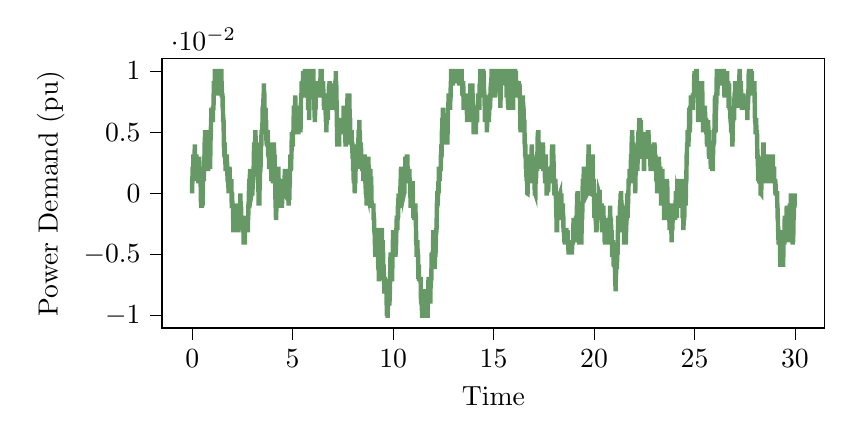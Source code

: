 % This file was created by tikzplotlib v0.9.1.
\begin{tikzpicture}

\definecolor{color0}{rgb}{0.122,0.467,0.706}

\definecolor{color0}{rgb}{1,0.498,0.055}
\definecolor{color1}{rgb}{0.122,0.467,0.706}

\begin{axis}[
compat=newest,
tick align=outside,
tick pos=left,
x grid style={white!69.02!black},
xmin=-1.5, xmax=31.49,
xtick style={color=black},
y grid style={white!69.02!black},
ymin=-0.011, ymax=0.011,
ytick style={color=black},
scaled y ticks=true,
%scaled y ticks=base 10:0,
width=10cm,
height=5cm,
xlabel=Time,
ylabel=Power Demand (pu),
%y label style={at={(-0.2,0.5)}}
]

\addplot [ultra thick, green!20!gray]
table {%
0 0
0 0.001
0.01 0.001
0.02 0.002
0.03 0.002
0.04 0.002
0.05 0.002
0.06 0.003
0.07 0.003
0.08 0.002
0.09 0.003
0.1 0.003
0.11 0.003
0.12 0.003
0.13 0.004
0.14 0.003
0.15 0.003
0.16 0.003
0.17 0.002
0.18 0.002
0.19 0.003
0.2 0.003
0.21 0.003
0.22 0.002
0.23 0.002
0.24 0.001
0.25 0.002
0.26 0.002
0.27 0.002
0.28 0.001
0.29 0.002
0.3 0.001
0.31 0.001
0.32 0.002
0.33 0.003
0.34 0.002
0.35 0.003
0.36 0.002
0.37 0.002
0.38 0.002
0.39 0.002
0.4 0.002
0.41 0.001
0.42 0.001
0.43 0.0
0.44 6.011e-05
0.45 -0.001
0.46 0.0
0.47 -0.001
0.48 -0.001
0.49 -0.0
0.5 -0.001
0.51 0.0
0.52 -0.001
0.53 0.0
0.54 0.001
0.55 0.002
0.56 0.001
0.57 0.002
0.58 0.001
0.59 0.002
0.6 0.002
0.61 0.003
0.62 0.004
0.63 0.004
0.64 0.005
0.65 0.005
0.66 0.004
0.67 0.005
0.68 0.005
0.69 0.004
0.7 0.003
0.71 0.003
0.72 0.002
0.73 0.002
0.74 0.002
0.75 0.002
0.76 0.002
0.77 0.003
0.78 0.003
0.79 0.002
0.8 0.002
0.81 0.003
0.82 0.003
0.83 0.004
0.84 0.004
0.85 0.004
0.86 0.003
0.87 0.003
0.88 0.003
0.89 0.002
0.9 0.003
0.91 0.004
0.92 0.005
0.93 0.005
0.94 0.006
0.95 0.006
0.96 0.007
0.97 0.006
0.98 0.006
0.99 0.006
1 0.006
1.01 0.007
1.02 0.006
1.03 0.006
1.04 0.007
1.05 0.007
1.06 0.007
1.07 0.008
1.08 0.009
1.09 0.009
1.1 0.009
1.11 0.009
1.12 0.009
1.13 0.01
1.14 0.01
1.15 0.01
1.16 0.009
1.17 0.01
1.18 0.009
1.19 0.009
1.2 0.009
1.21 0.009
1.22 0.009
1.23 0.009
1.24 0.008
1.25 0.009
1.26 0.009
1.27 0.009
1.28 0.01
1.29 0.009
1.3 0.01
1.31 0.01
1.32 0.01
1.33 0.009
1.34 0.009
1.35 0.009
1.36 0.01
1.37 0.01
1.38 0.01
1.39 0.01
1.4 0.01
1.41 0.01
1.42 0.009
1.43 0.009
1.44 0.01
1.45 0.01
1.46 0.009
1.47 0.009
1.48 0.008
1.49 0.008
1.5 0.008
1.51 0.008
1.52 0.007
1.53 0.007
1.54 0.006
1.55 0.006
1.56 0.006
1.57 0.005
1.58 0.004
1.59 0.004
1.6 0.003
1.61 0.004
1.62 0.004
1.63 0.003
1.64 0.003
1.65 0.003
1.66 0.002
1.67 0.002
1.68 0.002
1.69 0.003
1.7 0.002
1.71 0.002
1.72 0.003
1.73 0.003
1.74 0.002
1.75 0.002
1.76 0.001
1.77 0.002
1.78 0.001
1.79 0.001
1.8 0.001
1.81 0.0
1.82 0.001
1.83 0.001
1.84 0.002
1.85 0.002
1.86 0.002
1.87 0.001
1.88 0.001
1.89 0.001
1.9 0.001
1.91 0.001
1.92 0.001
1.93 0.001
1.94 0.001
1.95 0.001
1.96 -0.0
1.97 5.944e-05
1.98 -0.0
1.99 -2.651e-05
2 -0.001
2.01 -0.001
2.02 -0.001
2.03 -0.001
2.04 -0.002
2.05 -0.003
2.06 -0.003
2.07 -0.003
2.08 -0.002
2.09 -0.002
2.1 -0.001
2.11 -0.001
2.12 -0.001
2.13 -0.001
2.14 -0.001
2.15 -0.001
2.16 -0.002
2.17 -0.001
2.18 -0.001
2.19 -0.002
2.2 -0.001
2.21 -0.001
2.22 -0.002
2.23 -0.002
2.24 -0.001
2.25 -0.002
2.26 -0.002
2.27 -0.003
2.28 -0.003
2.29 -0.002
2.3 -0.002
2.31 -0.002
2.32 -0.001
2.33 -0.002
2.34 -0.001
2.35 -0.001
2.36 -0.002
2.37 -0.001
2.38 -0.002
2.39 -0.001
2.4 -0.0
2.41 -0.001
2.42 -0.001
2.43 -0.001
2.44 -0.002
2.45 -0.002
2.46 -0.003
2.47 -0.002
2.48 -0.002
2.49 -0.002
2.5 -0.002
2.51 -0.002
2.52 -0.003
2.53 -0.003
2.54 -0.003
2.55 -0.003
2.56 -0.004
2.57 -0.004
2.58 -0.004
2.59 -0.004
2.6 -0.004
2.61 -0.004
2.62 -0.004
2.63 -0.003
2.64 -0.002
2.65 -0.002
2.66 -0.002
2.67 -0.003
2.68 -0.003
2.69 -0.002
2.7 -0.003
2.71 -0.003
2.72 -0.003
2.73 -0.003
2.74 -0.002
2.75 -0.003
2.76 -0.003
2.77 -0.003
2.78 -0.002
2.79 -0.002
2.8 -0.001
2.81 -0.001
2.82 0.0
2.83 0.0
2.84 0.001
2.85 0.001
2.86 0.0
2.87 0.001
2.88 0.002
2.89 0.001
2.9 0.0
2.91 0.0
2.92 0.001
2.93 0.001
2.94 2.697e-05
2.95 -9.395e-05
2.96 0.0
2.97 5.029e-05
2.98 0.0
2.99 -0.0
3.0 -0.0
3.01 0.001
3.02 0.001
3.03 0.001
3.04 0.001
3.05 0.002
3.06 0.002
3.07 0.003
3.08 0.004
3.09 0.004
3.1 0.003
3.11 0.004
3.12 0.003
3.13 0.004
3.14 0.005
3.15 0.005
3.16 0.004
3.17 0.004
3.18 0.004
3.19 0.004
3.2 0.004
3.21 0.003
3.22 0.003
3.23 0.003
3.24 0.003
3.25 0.003
3.26 0.003
3.27 0.003
3.28 0.002
3.29 0.001
3.3 -2.065e-05
3.31 -0.001
3.32 -0.0
3.33 -1.865e-05
3.34 -0.001
3.35 6.595e-05
3.36 0.001
3.37 0.001
3.38 0.002
3.39 0.002
3.4 0.002
3.41 0.003
3.42 0.004
3.43 0.004
3.44 0.004
3.45 0.005
3.46 0.005
3.47 0.005
3.48 0.005
3.49 0.005
3.5 0.006
3.51 0.007
3.52 0.007
3.53 0.007
3.54 0.007
3.55 0.008
3.56 0.008
3.57 0.009
3.58 0.008
3.59 0.008
3.6 0.007
3.61 0.006
3.62 0.006
3.63 0.005
3.64 0.006
3.65 0.007
3.66 0.006
3.67 0.005
3.68 0.006
3.69 0.005
3.7 0.004
3.71 0.005
3.72 0.005
3.73 0.004
3.74 0.004
3.75 0.005
3.76 0.005
3.77 0.004
3.78 0.003
3.79 0.004
3.8 0.004
3.81 0.003
3.82 0.003
3.83 0.002
3.84 0.003
3.85 0.003
3.86 0.003
3.87 0.003
3.88 0.004
3.89 0.004
3.9 0.003
3.91 0.003
3.92 0.002
3.93 0.002
3.94 0.001
3.95 0.002
3.96 0.002
3.97 0.001
3.98 0.002
3.99 0.001
4.0 0.002
4.01 0.001
4.02 0.001
4.03 0.001
4.04 0.002
4.05 0.003
4.06 0.004
4.07 0.004
4.08 0.003
4.09 0.003
4.1 0.003
4.11 0.002
4.12 0.001
4.13 0.001
4.14 0.0
4.15 -0.001
4.16 -0.001
4.17 -0.002
4.18 -0.002
4.19 -0.001
4.2 -0.001
4.21 -0.001
4.22 -0.001
4.23 -0.0
4.24 -0.0
4.25 0.0
4.26 0.001
4.27 0.001
4.28 0.002
4.29 0.002
4.3 0.001
4.31 0.001
4.32 0.001
4.33 0.001
4.34 0.0
4.35 0.001
4.36 0.001
4.37 0.001
4.38 -4.083e-05
4.39 -0.0
4.4 -0.0
4.41 -0.001
4.42 -0.001
4.43 -0.001
4.44 -0.001
4.45 -0.0
4.46 -0.001
4.47 -0.001
4.48 0.0
4.49 0.001
4.5 0.001
4.51 0.001
4.52 0.001
4.53 0.0
4.54 0.001
4.55 0.0
4.56 -0.0
4.57 0.0
4.58 2.863e-05
4.59 -0.0
4.6 0.001
4.61 0.002
4.62 0.001
4.63 -0.0
4.64 0.0
4.65 0.0
4.66 -0.0
4.67 0.0
4.68 0.001
4.69 0.002
4.7 0.001
4.71 0.001
4.72 0.001
4.73 0.001
4.74 0.002
4.75 0.001
4.76 0.001
4.77 -0.0
4.78 0.001
4.79 -0.0
4.8 -0.001
4.81 -0.0
4.82 -0.0
4.83 -0.0
4.84 -2.197e-05
4.85 0.001
4.86 0.001
4.87 0.002
4.88 0.002
4.89 0.003
4.9 0.003
4.91 0.002
4.92 0.002
4.93 0.003
4.94 0.003
4.95 0.004
4.96 0.005
4.97 0.004
4.98 0.004
4.99 0.004
5.0 0.004
5.01 0.004
5.02 0.005
5.03 0.005
5.04 0.005
5.05 0.006
5.06 0.007
5.07 0.007
5.08 0.006
5.09 0.007
5.1 0.007
5.11 0.007
5.12 0.007
5.13 0.008
5.14 0.007
5.15 0.007
5.16 0.007
5.17 0.006
5.18 0.006
5.19 0.007
5.2 0.006
5.21 0.006
5.22 0.005
5.23 0.005
5.24 0.005
5.25 0.006
5.26 0.005
5.27 0.005
5.28 0.005
5.29 0.005
5.3 0.006
5.31 0.006
5.32 0.006
5.33 0.006
5.34 0.007
5.35 0.007
5.36 0.007
5.37 0.006
5.38 0.006
5.39 0.005
5.4 0.006
5.41 0.007
5.42 0.008
5.43 0.008
5.44 0.008
5.45 0.009
5.46 0.009
5.47 0.009
5.48 0.009
5.49 0.009
5.5 0.009
5.51 0.009
5.52 0.01
5.53 0.009
5.54 0.009
5.55 0.008
5.56 0.008
5.57 0.009
5.58 0.008
5.59 0.009
5.6 0.009
5.61 0.01
5.62 0.01
5.63 0.01
5.64 0.01
5.65 0.01
5.66 0.009
5.67 0.01
5.68 0.01
5.69 0.01
5.7 0.009
5.71 0.009
5.72 0.009
5.73 0.009
5.74 0.009
5.75 0.008
5.76 0.008
5.77 0.007
5.78 0.007
5.79 0.007
5.8 0.007
5.81 0.007
5.82 0.006
5.83 0.007
5.84 0.008
5.85 0.009
5.86 0.009
5.87 0.009
5.88 0.01
5.89 0.01
5.9 0.009
5.91 0.009
5.92 0.01
5.93 0.01
5.94 0.01
5.95 0.01
5.96 0.01
5.97 0.01
5.98 0.009
5.99 0.01
6.0 0.01
6.01 0.009
6.02 0.01
6.03 0.01
6.04 0.009
6.05 0.009
6.06 0.008
6.07 0.008
6.08 0.007
6.09 0.007
6.1 0.006
6.11 0.006
6.12 0.007
6.13 0.007
6.14 0.007
6.15 0.008
6.16 0.009
6.17 0.009
6.18 0.009
6.19 0.009
6.2 0.009
6.21 0.008
6.22 0.008
6.23 0.008
6.24 0.009
6.25 0.009
6.26 0.008
6.27 0.009
6.28 0.009
6.29 0.009
6.3 0.009
6.31 0.009
6.32 0.009
6.33 0.008
6.34 0.008
6.35 0.008
6.36 0.008
6.37 0.008
6.38 0.009
6.39 0.01
6.4 0.01
6.41 0.01
6.42 0.01
6.43 0.01
6.44 0.01
6.45 0.009
6.46 0.009
6.47 0.009
6.48 0.008
6.49 0.009
6.5 0.008
6.51 0.009
6.52 0.009
6.53 0.008
6.54 0.008
6.55 0.008
6.56 0.007
6.57 0.007
6.58 0.007
6.59 0.008
6.6 0.008
6.61 0.008
6.62 0.007
6.63 0.007
6.64 0.007
6.65 0.006
6.66 0.006
6.67 0.006
6.68 0.005
6.69 0.006
6.7 0.007
6.71 0.007
6.72 0.007
6.73 0.006
6.74 0.007
6.75 0.006
6.76 0.007
6.77 0.007
6.78 0.008
6.79 0.008
6.8 0.008
6.81 0.009
6.82 0.008
6.83 0.008
6.84 0.009
6.85 0.009
6.86 0.008
6.87 0.008
6.88 0.008
6.89 0.008
6.9 0.008
6.91 0.008
6.92 0.008
6.93 0.008
6.94 0.007
6.95 0.008
6.96 0.007
6.97 0.007
6.98 0.008
6.99 0.008
7.0 0.008
7.01 0.008
7.02 0.009
7.03 0.008
7.04 0.007
7.05 0.008
7.06 0.008
7.07 0.007
7.08 0.008
7.09 0.008
7.1 0.008
7.11 0.008
7.12 0.009
7.13 0.009
7.14 0.009
7.15 0.01
7.16 0.009
7.17 0.009
7.18 0.008
7.19 0.007
7.2 0.006
7.21 0.005
7.22 0.004
7.23 0.004
7.24 0.004
7.25 0.005
7.26 0.004
7.27 0.004
7.28 0.004
7.29 0.004
7.3 0.004
7.31 0.004
7.32 0.005
7.33 0.005
7.34 0.005
7.35 0.005
7.36 0.005
7.37 0.005
7.38 0.005
7.39 0.005
7.4 0.006
7.41 0.006
7.42 0.006
7.43 0.006
7.44 0.006
7.45 0.006
7.46 0.006
7.47 0.005
7.48 0.005
7.49 0.006
7.5 0.005
7.51 0.006
7.52 0.005
7.53 0.006
7.54 0.007
7.55 0.007
7.56 0.006
7.57 0.006
7.58 0.006
7.59 0.006
7.6 0.006
7.61 0.005
7.62 0.005
7.63 0.004
7.64 0.004
7.65 0.004
7.66 0.005
7.67 0.006
7.68 0.006
7.69 0.006
7.7 0.006
7.71 0.006
7.72 0.007
7.73 0.008
7.74 0.008
7.75 0.007
7.76 0.008
7.77 0.007
7.78 0.008
7.79 0.008
7.8 0.007
7.81 0.008
7.82 0.008
7.83 0.007
7.84 0.006
7.85 0.006
7.86 0.006
7.87 0.005
7.88 0.004
7.89 0.005
7.9 0.005
7.91 0.005
7.92 0.005
7.93 0.005
7.94 0.005
7.95 0.004
7.96 0.004
7.97 0.004
7.98 0.003
7.99 0.003
8.0 0.003
8.01 0.002
8.02 0.002
8.03 0.002
8.04 0.001
8.05 0.001
8.06 0.001
8.07 0.001
8.08 0.001
8.09 0.0
8.1 0.001
8.11 0.001
8.12 0.001
8.13 0.002
8.14 0.002
8.15 0.003
8.16 0.002
8.17 0.003
8.18 0.004
8.19 0.003
8.2 0.003
8.21 0.002
8.22 0.003
8.23 0.002
8.24 0.003
8.25 0.003
8.26 0.004
8.27 0.004
8.28 0.005
8.29 0.005
8.3 0.005
8.31 0.005
8.32 0.006
8.33 0.005
8.34 0.005
8.35 0.004
8.36 0.004
8.37 0.004
8.38 0.003
8.39 0.004
8.4 0.004
8.41 0.003
8.42 0.003
8.43 0.003
8.44 0.003
8.45 0.002
8.46 0.002
8.47 0.002
8.48 0.002
8.49 0.002
8.5 0.003
8.51 0.002
8.52 0.001
8.53 0.002
8.54 0.002
8.55 0.002
8.56 0.002
8.57 0.003
8.58 0.003
8.59 0.003
8.6 0.002
8.61 0.002
8.62 0.001
8.63 0.001
8.64 1.117e-05
8.65 -0.0
8.66 -0.0
8.67 -0.0
8.68 -0.001
8.69 -4.912e-05
8.7 -8.859e-05
8.71 -0.001
8.72 8.186e-05
8.73 0.0
8.74 0.001
8.75 0.002
8.76 0.002
8.77 0.003
8.78 0.002
8.79 0.002
8.8 0.001
8.81 0.001
8.82 0.001
8.83 0.001
8.84 0.001
8.85 0.001
8.86 0.001
8.87 0.002
8.88 0.001
8.89 0.001
8.9 0.0
8.91 -6.823e-05
8.92 -0.0
8.93 -0.001
8.94 -0.001
8.95 -0.001
8.96 -0.001
8.97 -0.001
8.98 -0.001
8.99 -0.001
9.0 -0.001
9.01 -0.001
9.02 -0.001
9.03 -0.002
9.04 -0.002
9.05 -0.002
9.06 -0.003
9.07 -0.003
9.08 -0.003
9.09 -0.004
9.1 -0.004
9.11 -0.005
9.12 -0.005
9.13 -0.005
9.14 -0.005
9.15 -0.004
9.16 -0.004
9.17 -0.004
9.18 -0.005
9.19 -0.004
9.2 -0.004
9.21 -0.003
9.22 -0.003
9.23 -0.004
9.24 -0.004
9.25 -0.005
9.26 -0.006
9.27 -0.006
9.28 -0.006
9.29 -0.007
9.3 -0.007
9.31 -0.006
9.32 -0.005
9.33 -0.005
9.34 -0.006
9.35 -0.006
9.36 -0.005
9.37 -0.006
9.38 -0.006
9.39 -0.005
9.4 -0.005
9.41 -0.004
9.42 -0.004
9.43 -0.003
9.44 -0.003
9.45 -0.004
9.46 -0.004
9.47 -0.004
9.48 -0.004
9.49 -0.005
9.5 -0.005
9.51 -0.006
9.52 -0.006
9.53 -0.006
9.54 -0.007
9.55 -0.007
9.56 -0.008
9.57 -0.008
9.58 -0.007
9.59 -0.007
9.6 -0.008
9.61 -0.007
9.62 -0.008
9.63 -0.008
9.64 -0.007
9.65 -0.008
9.66 -0.008
9.67 -0.008
9.68 -0.009
9.69 -0.01
9.7 -0.009
9.71 -0.009
9.72 -0.01
9.73 -0.01
9.74 -0.009
9.75 -0.009
9.76 -0.008
9.77 -0.008
9.78 -0.008
9.79 -0.008
9.8 -0.009
9.81 -0.009
9.82 -0.009
9.83 -0.008
9.84 -0.008
9.85 -0.007
9.86 -0.006
9.87 -0.005
9.88 -0.005
9.89 -0.005
9.9 -0.006
9.91 -0.006
9.92 -0.006
9.93 -0.006
9.94 -0.007
9.95 -0.007
9.96 -0.006
9.97 -0.005
9.98 -0.005
9.99 -0.004
10.0 -0.003
10.01 -0.004
10.02 -0.004
10.03 -0.004
10.04 -0.004
10.05 -0.004
10.06 -0.004
10.07 -0.005
10.08 -0.005
10.09 -0.005
10.1 -0.005
10.11 -0.005
10.12 -0.004
10.13 -0.005
10.14 -0.004
10.15 -0.004
10.16 -0.003
10.17 -0.003
10.18 -0.002
10.19 -0.002
10.2 -0.002
10.21 -0.003
10.22 -0.002
10.23 -0.002
10.24 -0.001
10.25 -0.002
10.26 -0.001
10.27 -0.0
10.28 -0.001
10.29 -0.001
10.3 -0.001
10.31 -0.001
10.32 -0.001
10.33 -0.001
10.34 -0.0
10.35 -0.001
10.36 0.0
10.37 0.001
10.38 0.001
10.39 0.002
10.4 0.001
10.41 0.002
10.42 0.002
10.43 0.001
10.44 0.001
10.45 0.0
10.46 0.001
10.47 0.001
10.48 0.001
10.49 0.001
10.5 0.0
10.51 0.001
10.52 0.001
10.53 -7.9e-05
10.54 0.0
10.55 0.0
10.56 3.483e-05
10.57 0.001
10.58 0.001
10.59 0.002
10.6 0.002
10.61 0.003
10.62 0.002
10.63 0.002
10.64 0.002
10.65 0.001
10.66 0.001
10.67 0.002
10.68 0.003
10.69 0.003
10.7 0.003
10.71 0.003
10.72 0.002
10.73 0.001
10.74 0.001
10.75 0.001
10.76 0.001
10.77 0.001
10.78 0.002
10.79 0.001
10.8 0.001
10.81 0.002
10.82 0.001
10.83 0.001
10.84 0.001
10.85 0.0
10.86 -0.0
10.87 -0.001
10.88 -0.001
10.89 -0.001
10.9 -0.0
10.91 -0.0
10.92 -0.0
10.93 -0.0
10.94 -0.0
10.95 -6.345e-05
10.96 0.0
10.97 0.001
10.98 0.0
10.99 -0.001
11.0 -0.001
11.01 -0.002
11.02 -0.001
11.03 -0.002
11.04 -0.001
11.05 -0.001
11.06 -0.002
11.07 -0.002
11.08 -0.001
11.09 -0.001
11.1 -0.001
11.11 -0.001
11.12 -0.002
11.13 -0.002
11.14 -0.003
11.15 -0.004
11.16 -0.004
11.17 -0.005
11.18 -0.005
11.19 -0.004
11.2 -0.004
11.21 -0.004
11.22 -0.005
11.23 -0.005
11.24 -0.005
11.25 -0.006
11.26 -0.007
11.27 -0.006
11.28 -0.006
11.29 -0.007
11.3 -0.007
11.31 -0.007
11.32 -0.007
11.33 -0.007
11.34 -0.007
11.35 -0.007
11.36 -0.007
11.37 -0.007
11.38 -0.008
11.39 -0.009
11.4 -0.008
11.41 -0.008
11.42 -0.009
11.43 -0.009
11.44 -0.01
11.45 -0.01
11.46 -0.01
11.47 -0.01
11.48 -0.01
11.49 -0.01
11.5 -0.01
11.51 -0.009
11.52 -0.008
11.53 -0.008
11.54 -0.008
11.55 -0.008
11.56 -0.008
11.57 -0.008
11.58 -0.008
11.59 -0.008
11.6 -0.008
11.61 -0.008
11.62 -0.008
11.63 -0.008
11.64 -0.009
11.65 -0.01
11.66 -0.01
11.67 -0.01
11.68 -0.01
11.69 -0.009
11.7 -0.01
11.71 -0.01
11.72 -0.01
11.73 -0.009
11.74 -0.008
11.75 -0.008
11.76 -0.007
11.77 -0.007
11.78 -0.007
11.79 -0.007
11.8 -0.008
11.81 -0.008
11.82 -0.007
11.83 -0.008
11.84 -0.008
11.85 -0.009
11.86 -0.008
11.87 -0.007
11.88 -0.007
11.89 -0.007
11.9 -0.007
11.91 -0.006
11.92 -0.005
11.93 -0.005
11.94 -0.005
11.95 -0.005
11.96 -0.006
11.97 -0.005
11.98 -0.005
11.99 -0.004
12.0 -0.003
12.01 -0.004
12.02 -0.004
12.03 -0.005
12.04 -0.005
12.05 -0.005
12.06 -0.006
12.07 -0.006
12.08 -0.005
12.09 -0.004
12.1 -0.005
12.11 -0.005
12.12 -0.004
12.13 -0.004
12.14 -0.003
12.15 -0.003
12.16 -0.003
12.17 -0.002
12.18 -0.001
12.19 -0.001
12.2 -0.0
12.21 0.0
12.22 -0.001
12.23 0.0
12.24 0.0
12.25 0.001
12.26 0.0
12.27 0.001
12.28 0.002
12.29 0.002
12.3 0.002
12.31 0.002
12.32 0.001
12.33 0.002
12.34 0.002
12.35 0.002
12.36 0.002
12.37 0.002
12.38 0.003
12.39 0.003
12.4 0.004
12.41 0.003
12.42 0.004
12.43 0.005
12.44 0.005
12.45 0.006
12.46 0.006
12.47 0.006
12.48 0.007
12.49 0.006
12.5 0.006
12.51 0.006
12.52 0.006
12.53 0.005
12.54 0.006
12.55 0.006
12.56 0.006
12.57 0.006
12.58 0.006
12.59 0.005
12.6 0.004
12.61 0.005
12.62 0.005
12.63 0.005
12.64 0.005
12.65 0.005
12.66 0.005
12.67 0.006
12.68 0.005
12.69 0.005
12.7 0.004
12.71 0.005
12.72 0.006
12.73 0.007
12.74 0.007
12.75 0.007
12.76 0.008
12.77 0.008
12.78 0.007
12.79 0.008
12.8 0.007
12.81 0.007
12.82 0.007
12.83 0.007
12.84 0.007
12.85 0.008
12.86 0.008
12.87 0.009
12.88 0.009
12.89 0.01
12.9 0.01
12.91 0.01
12.92 0.009
12.93 0.01
12.94 0.009
12.95 0.009
12.96 0.009
12.97 0.009
12.98 0.009
12.99 0.01
13.0 0.01
13.01 0.01
13.02 0.01
13.03 0.01
13.04 0.01
13.05 0.01
13.06 0.01
13.07 0.01
13.08 0.01
13.09 0.01
13.1 0.01
13.11 0.01
13.12 0.009
13.13 0.01
13.14 0.01
13.15 0.01
13.16 0.01
13.17 0.01
13.18 0.01
13.19 0.01
13.2 0.009
13.21 0.01
13.22 0.01
13.23 0.01
13.24 0.009
13.25 0.01
13.26 0.01
13.27 0.01
13.28 0.009
13.29 0.009
13.3 0.009
13.31 0.009
13.32 0.009
13.33 0.01
13.34 0.01
13.35 0.01
13.36 0.01
13.37 0.01
13.38 0.01
13.39 0.01
13.4 0.01
13.41 0.01
13.42 0.009
13.43 0.009
13.44 0.009
13.45 0.008
13.46 0.009
13.47 0.009
13.48 0.009
13.49 0.009
13.5 0.008
13.51 0.007
13.52 0.007
13.53 0.008
13.54 0.008
13.55 0.008
13.56 0.008
13.57 0.007
13.58 0.008
13.59 0.008
13.6 0.008
13.61 0.008
13.62 0.008
13.63 0.008
13.64 0.008
13.65 0.008
13.66 0.007
13.67 0.007
13.68 0.006
13.69 0.006
13.7 0.007
13.71 0.007
13.72 0.007
13.73 0.007
13.74 0.006
13.75 0.007
13.76 0.007
13.77 0.006
13.78 0.006
13.79 0.006
13.8 0.006
13.81 0.006
13.82 0.007
13.83 0.007
13.84 0.008
13.85 0.009
13.86 0.008
13.87 0.009
13.88 0.008
13.89 0.008
13.9 0.008
13.91 0.007
13.92 0.008
13.93 0.008
13.94 0.009
13.95 0.008
13.96 0.008
13.97 0.007
13.98 0.007
13.99 0.006
14.0 0.006
14.01 0.005
14.02 0.005
14.03 0.006
14.04 0.006
14.05 0.007
14.06 0.006
14.07 0.006
14.08 0.006
14.09 0.006
14.1 0.005
14.11 0.005
14.12 0.005
14.13 0.006
14.14 0.007
14.15 0.007
14.16 0.007
14.17 0.006
14.18 0.006
14.19 0.007
14.2 0.007
14.21 0.007
14.22 0.007
14.23 0.008
14.24 0.008
14.25 0.007
14.26 0.008
14.27 0.008
14.28 0.007
14.29 0.007
14.3 0.008
14.31 0.009
14.32 0.008
14.33 0.009
14.34 0.01
14.35 0.01
14.36 0.01
14.37 0.009
14.38 0.009
14.39 0.01
14.4 0.01
14.41 0.01
14.42 0.01
14.43 0.01
14.44 0.01
14.45 0.01
14.46 0.01
14.47 0.01
14.48 0.01
14.49 0.009
14.5 0.009
14.51 0.01
14.52 0.009
14.53 0.008
14.54 0.008
14.55 0.008
14.56 0.007
14.57 0.006
14.58 0.006
14.59 0.007
14.6 0.007
14.61 0.007
14.62 0.006
14.63 0.007
14.64 0.007
14.65 0.006
14.66 0.006
14.67 0.005
14.68 0.006
14.69 0.007
14.7 0.007
14.71 0.007
14.72 0.008
14.73 0.007
14.74 0.007
14.75 0.006
14.76 0.006
14.77 0.006
14.78 0.007
14.79 0.007
14.8 0.007
14.81 0.008
14.82 0.008
14.83 0.007
14.84 0.008
14.85 0.008
14.86 0.009
14.87 0.008
14.88 0.009
14.89 0.009
14.9 0.01
14.91 0.01
14.92 0.01
14.93 0.01
14.94 0.009
14.95 0.01
14.96 0.009
14.97 0.009
14.98 0.009
14.99 0.009
15.0 0.009
15.01 0.009
15.02 0.008
15.03 0.008
15.04 0.008
15.05 0.008
15.06 0.009
15.07 0.008
15.08 0.009
15.09 0.01
15.1 0.01
15.11 0.01
15.12 0.01
15.13 0.009
15.14 0.01
15.15 0.01
15.16 0.009
15.17 0.009
15.18 0.009
15.19 0.01
15.2 0.009
15.21 0.01
15.22 0.01
15.23 0.01
15.24 0.01
15.25 0.009
15.26 0.01
15.27 0.01
15.28 0.009
15.29 0.009
15.3 0.009
15.31 0.008
15.32 0.008
15.33 0.008
15.34 0.007
15.35 0.008
15.36 0.009
15.37 0.01
15.38 0.01
15.39 0.01
15.4 0.009
15.41 0.01
15.42 0.01
15.43 0.01
15.44 0.01
15.45 0.01
15.46 0.01
15.47 0.01
15.48 0.01
15.49 0.01
15.5 0.01
15.51 0.01
15.52 0.01
15.53 0.01
15.54 0.01
15.55 0.01
15.56 0.01
15.57 0.01
15.58 0.01
15.59 0.01
15.6 0.009
15.61 0.009
15.62 0.01
15.63 0.009
15.64 0.009
15.65 0.008
15.66 0.008
15.67 0.008
15.68 0.009
15.69 0.009
15.7 0.008
15.71 0.008
15.72 0.007
15.73 0.008
15.74 0.007
15.75 0.007
15.76 0.008
15.77 0.008
15.78 0.007
15.79 0.008
15.8 0.008
15.81 0.009
15.82 0.01
15.83 0.01
15.84 0.01
15.85 0.01
15.86 0.01
15.87 0.009
15.88 0.009
15.89 0.008
15.9 0.009
15.91 0.009
15.92 0.008
15.93 0.007
15.94 0.008
15.95 0.007
15.96 0.007
15.97 0.007
15.98 0.008
15.99 0.008
16.0 0.009
16.01 0.01
16.02 0.009
16.03 0.009
16.04 0.009
16.05 0.01
16.06 0.01
16.07 0.01
16.08 0.01
16.09 0.009
16.1 0.009
16.11 0.01
16.12 0.009
16.13 0.008
16.14 0.008
16.15 0.008
16.16 0.008
16.17 0.008
16.18 0.009
16.19 0.009
16.2 0.008
16.21 0.008
16.22 0.008
16.23 0.009
16.24 0.009
16.25 0.009
16.26 0.008
16.27 0.008
16.28 0.008
16.29 0.009
16.3 0.008
16.31 0.008
16.32 0.007
16.33 0.006
16.34 0.005
16.35 0.006
16.36 0.005
16.37 0.006
16.38 0.006
16.39 0.006
16.4 0.007
16.41 0.008
16.42 0.007
16.43 0.007
16.44 0.007
16.45 0.007
16.46 0.008
16.47 0.007
16.48 0.007
16.49 0.007
16.5 0.006
16.51 0.006
16.52 0.005
16.53 0.006
16.54 0.005
16.55 0.004
16.56 0.004
16.57 0.003
16.58 0.004
16.59 0.003
16.6 0.003
16.61 0.002
16.62 0.003
16.63 0.002
16.64 0.001
16.65 0.002
16.66 0.002
16.67 0.001
16.68 0.0
16.69 -1.123e-05
16.7 0.001
16.71 0.002
16.72 0.002
16.73 0.003
16.74 0.002
16.75 0.002
16.76 0.003
16.77 0.002
16.78 0.002
16.79 0.002
16.8 0.003
16.81 0.003
16.82 0.002
16.83 0.003
16.84 0.003
16.85 0.002
16.86 0.001
16.87 0.001
16.88 0.002
16.89 0.003
16.9 0.004
16.91 0.003
16.92 0.003
16.93 0.003
16.94 0.002
16.95 0.003
16.96 0.002
16.97 0.002
16.98 0.003
16.99 0.002
17.0 0.001
17.01 0.001
17.02 0.001
17.03 0.001
17.04 0.001
17.05 0.0
17.06 -0.0
17.07 -0.0
17.08 -5.146e-05
17.09 0.001
17.1 0.001
17.11 0.001
17.12 0.002
17.13 0.003
17.14 0.002
17.15 0.003
17.16 0.002
17.17 0.002
17.18 0.003
17.19 0.004
17.2 0.005
17.21 0.004
17.22 0.005
17.23 0.005
17.24 0.004
17.25 0.004
17.26 0.003
17.27 0.003
17.28 0.003
17.29 0.003
17.3 0.003
17.31 0.004
17.32 0.004
17.33 0.004
17.34 0.004
17.35 0.003
17.36 0.003
17.37 0.003
17.38 0.002
17.39 0.003
17.4 0.003
17.41 0.003
17.42 0.004
17.43 0.004
17.44 0.003
17.45 0.004
17.46 0.004
17.47 0.003
17.48 0.002
17.49 0.002
17.5 0.002
17.51 0.002
17.52 0.002
17.53 0.002
17.54 0.002
17.55 0.002
17.56 0.001
17.57 0.001
17.58 0.002
17.59 0.003
17.6 0.003
17.61 0.002
17.62 0.001
17.63 0.001
17.64 0.0
17.65 0.0
17.66 0.001
17.67 0.001
17.68 0.001
17.69 0.001
17.7 0.001
17.71 0.001
17.72 9.409e-05
17.73 0.001
17.74 0.002
17.75 0.002
17.76 0.002
17.77 0.001
17.78 0.001
17.79 0.002
17.8 0.001
17.81 0.001
17.82 0.002
17.83 0.001
17.84 0.002
17.85 0.002
17.86 0.002
17.87 0.002
17.88 0.002
17.89 0.002
17.9 0.003
17.91 0.004
17.92 0.003
17.93 0.003
17.94 0.002
17.95 0.003
17.96 0.004
17.97 0.003
17.98 0.003
17.99 0.002
18 0.001
18.01 0.001
18.02 -9.267e-05
18.03 0.001
18.04 0.0
18.05 0.0
18.06 3.881e-05
18.07 0.001
18.08 0.001
18.09 9.198e-05
18.1 -0.0
18.11 -0.001
18.12 -0.001
18.13 -0.002
18.14 -0.003
18.15 -0.003
18.16 -0.003
18.17 -0.002
18.18 -0.002
18.19 -0.002
18.2 -0.001
18.21 -0.001
18.22 -0.001
18.23 -0.002
18.24 -0.002
18.25 -0.002
18.26 -0.002
18.27 -0.002
18.28 -0.001
18.29 -0.001
18.3 -5.005e-05
18.31 0.0
18.32 -0.001
18.33 -0.001
18.34 -0.001
18.35 -0.001
18.36 -0.001
18.37 -0.0
18.38 -0.001
18.39 -0.001
18.4 -0.002
18.41 -0.002
18.42 -0.002
18.43 -0.001
18.44 -0.001
18.45 -0.001
18.46 -0.002
18.47 -0.002
18.48 -0.003
18.49 -0.003
18.5 -0.003
18.51 -0.003
18.52 -0.004
18.53 -0.003
18.54 -0.003
18.55 -0.004
18.56 -0.004
18.57 -0.004
18.58 -0.004
18.59 -0.004
18.6 -0.004
18.61 -0.003
18.62 -0.003
18.63 -0.004
18.64 -0.004
18.65 -0.003
18.66 -0.004
18.67 -0.004
18.68 -0.003
18.69 -0.004
18.7 -0.004
18.71 -0.004
18.72 -0.004
18.73 -0.005
18.74 -0.004
18.75 -0.004
18.76 -0.004
18.77 -0.005
18.78 -0.004
18.79 -0.004
18.8 -0.004
18.81 -0.004
18.82 -0.004
18.83 -0.005
18.84 -0.004
18.85 -0.004
18.86 -0.005
18.87 -0.004
18.88 -0.004
18.89 -0.004
18.9 -0.005
18.91 -0.004
18.92 -0.004
18.93 -0.004
18.94 -0.004
18.95 -0.004
18.96 -0.003
18.97 -0.003
18.98 -0.002
18.99 -0.003
19.0 -0.003
19.01 -0.003
19.02 -0.003
19.03 -0.003
19.04 -0.002
19.05 -0.003
19.06 -0.003
19.07 -0.004
19.08 -0.003
19.09 -0.003
19.1 -0.002
19.11 -0.002
19.12 -0.002
19.13 -0.002
19.14 -0.002
19.15 -0.001
19.16 -6.887e-05
19.17 0.0
19.18 -3.498e-07
19.19 -0.001
19.2 -0.001
19.21 -0.002
19.22 -0.002
19.23 -0.003
19.24 -0.004
19.25 -0.003
19.26 -0.004
19.27 -0.004
19.28 -0.003
19.29 -0.003
19.3 -0.003
19.31 -0.004
19.32 -0.004
19.33 -0.004
19.34 -0.004
19.35 -0.004
19.36 -0.004
19.37 -0.004
19.38 -0.003
19.39 -0.002
19.4 -0.002
19.41 -0.002
19.42 -0.001
19.43 0.0
19.44 0.001
19.45 0.001
19.46 0.001
19.47 0.001
19.48 0.001
19.49 0.002
19.5 0.002
19.51 0.001
19.52 0.001
19.53 0.001
19.54 0.001
19.55 0.001
19.56 0.001
19.57 -0.0
19.58 -2.846e-05
19.59 -0.0
19.6 0.0
19.61 -0.0
19.62 0.0
19.63 1.101e-05
19.64 0.001
19.65 -3.515e-05
19.66 0.0
19.67 0.001
19.68 0.001
19.69 0.002
19.7 0.002
19.71 0.003
19.72 0.003
19.73 0.004
19.74 0.003
19.75 0.002
19.76 0.003
19.77 0.002
19.78 0.002
19.79 0.002
19.8 0.001
19.81 0.0
19.82 -0.0
19.83 -1.038e-05
19.84 0.001
19.85 0.002
19.86 0.002
19.87 0.002
19.88 0.002
19.89 0.002
19.9 0.003
19.91 0.003
19.92 0.003
19.93 0.003
19.94 0.002
19.95 0.001
19.96 0.001
19.97 0.001
19.98 0.001
19.99 0.001
20.0 0.0
20.01 -0.001
20.02 -0.002
20.03 -0.001
20.04 -0.001
20.05 -0.001
20.06 -0.0
20.07 -0.001
20.08 -0.002
20.09 -0.002
20.1 -0.003
20.11 -0.003
20.12 -0.003
20.13 -0.002
20.14 -0.003
20.15 -0.002
20.16 -0.001
20.17 -0.001
20.18 -0.001
20.19 -0.001
20.2 -0.001
20.21 -0.0
20.22 -0.001
20.23 -0.001
20.24 -0.001
20.25 1.663e-05
20.26 -4.271e-05
20.27 4.763e-05
20.28 5.298e-05
20.29 -0.001
20.3 -0.001
20.31 -0.001
20.32 -0.002
20.33 -0.001
20.34 -0.002
20.35 -0.002
20.36 -0.001
20.37 -0.001
20.38 -0.001
20.39 -0.002
20.4 -0.003
20.41 -0.003
20.42 -0.003
20.43 -0.003
20.44 -0.002
20.45 -0.002
20.46 -0.001
20.47 -0.002
20.48 -0.002
20.49 -0.003
20.5 -0.002
20.51 -0.003
20.52 -0.003
20.53 -0.004
20.54 -0.003
20.55 -0.004
20.56 -0.004
20.57 -0.004
20.58 -0.004
20.59 -0.004
20.6 -0.003
20.61 -0.002
20.62 -0.003
20.63 -0.003
20.64 -0.004
20.65 -0.003
20.66 -0.004
20.67 -0.004
20.68 -0.004
20.69 -0.004
20.7 -0.003
20.71 -0.003
20.72 -0.003
20.73 -0.003
20.74 -0.002
20.75 -0.003
20.76 -0.003
20.77 -0.003
20.78 -0.003
20.79 -0.002
20.8 -0.001
20.81 -0.002
20.82 -0.002
20.83 -0.003
20.84 -0.002
20.85 -0.003
20.86 -0.004
20.87 -0.004
20.88 -0.003
20.89 -0.004
20.9 -0.005
20.91 -0.005
20.92 -0.004
20.93 -0.004
20.94 -0.004
20.95 -0.005
20.96 -0.005
20.97 -0.005
20.98 -0.006
20.99 -0.005
21.0 -0.005
21.01 -0.004
21.02 -0.005
21.03 -0.006
21.04 -0.006
21.05 -0.007
21.06 -0.007
21.07 -0.008
21.08 -0.007
21.09 -0.007
21.1 -0.006
21.11 -0.005
21.12 -0.005
21.13 -0.006
21.14 -0.006
21.15 -0.005
21.16 -0.004
21.17 -0.005
21.18 -0.004
21.19 -0.003
21.2 -0.002
21.21 -0.002
21.22 -0.002
21.23 -0.002
21.24 -0.002
21.25 -0.002
21.26 -0.003
21.27 -0.003
21.28 -0.002
21.29 -0.001
21.3 -0.002
21.31 -0.001
21.32 -0.0
21.33 -0.001
21.34 -0.0
21.35 -0.0
21.36 -0.001
21.37 -0.001
21.38 -0.001
21.39 -0.002
21.4 -0.001
21.41 -0.002
21.42 -0.002
21.43 -0.002
21.44 -0.003
21.45 -0.003
21.46 -0.002
21.47 -0.003
21.48 -0.002
21.49 -0.003
21.5 -0.004
21.51 -0.004
21.52 -0.003
21.53 -0.004
21.54 -0.004
21.55 -0.004
21.56 -0.004
21.57 -0.004
21.58 -0.004
21.59 -0.003
21.6 -0.003
21.61 -0.002
21.62 -0.002
21.63 -0.001
21.64 -0.001
21.65 -5.263e-06
21.66 -0.001
21.67 -0.002
21.68 -0.001
21.69 -0.001
21.7 -0.0
21.71 -0.0
21.72 0.001
21.73 0.001
21.74 0.001
21.75 0.001
21.76 0.001
21.77 0.002
21.78 0.001
21.79 0.002
21.8 0.001
21.81 0.001
21.82 0.001
21.83 0.002
21.84 0.003
21.85 0.003
21.86 0.003
21.87 0.004
21.88 0.004
21.89 0.005
21.9 0.005
21.91 0.004
21.92 0.004
21.93 0.004
21.94 0.003
21.95 0.004
21.96 0.003
21.97 0.002
21.98 0.001
21.99 0.001
22.0 0.001
22.01 0.001
22.02 0.001
22.03 0.001
22.04 0.001
22.05 0.0
22.06 0.001
22.07 0.002
22.08 0.002
22.09 0.002
22.1 0.002
22.11 0.003
22.12 0.003
22.13 0.003
22.14 0.003
22.15 0.002
22.16 0.002
22.17 0.003
22.18 0.004
22.19 0.004
22.2 0.005
22.21 0.004
22.22 0.005
22.23 0.005
22.24 0.005
22.25 0.006
22.26 0.006
22.27 0.006
22.28 0.005
22.29 0.004
22.3 0.004
22.31 0.005
22.32 0.005
22.33 0.006
22.34 0.005
22.35 0.004
22.36 0.003
22.37 0.003
22.38 0.004
22.39 0.004
22.4 0.004
22.41 0.005
22.42 0.004
22.43 0.004
22.44 0.003
22.45 0.003
22.46 0.003
22.47 0.003
22.48 0.002
22.49 0.002
22.5 0.003
22.51 0.004
22.52 0.004
22.53 0.004
22.54 0.005
22.55 0.004
22.56 0.004
22.57 0.004
22.58 0.004
22.59 0.005
22.6 0.004
22.61 0.004
22.62 0.003
22.63 0.004
22.64 0.003
22.65 0.003
22.66 0.003
22.67 0.004
22.68 0.005
22.69 0.005
22.7 0.005
22.71 0.005
22.72 0.004
22.73 0.003
22.74 0.004
22.75 0.003
22.76 0.003
22.77 0.004
22.78 0.003
22.79 0.003
22.8 0.003
22.81 0.002
22.82 0.002
22.83 0.002
22.84 0.002
22.85 0.002
22.86 0.003
22.87 0.003
22.88 0.002
22.89 0.002
22.9 0.003
22.91 0.003
22.92 0.002
22.93 0.002
22.94 0.002
22.95 0.002
22.96 0.003
22.97 0.004
22.98 0.004
22.99 0.003
23.0 0.004
23.01 0.004
23.02 0.003
23.03 0.003
23.04 0.003
23.05 0.003
23.06 0.003
23.07 0.002
23.08 0.002
23.09 0.002
23.1 0.001
23.11 0.002
23.12 0.002
23.13 0.001
23.14 0.0
23.15 0.001
23.16 0.001
23.17 0.001
23.18 0.001
23.19 0.001
23.2 0.002
23.21 0.001
23.22 0.002
23.23 0.003
23.24 0.002
23.25 0.002
23.26 0.002
23.27 0.002
23.28 0.002
23.29 0.002
23.3 0.002
23.31 0.001
23.32 0.001
23.33 0.0
23.34 -0.001
23.35 0.0
23.36 0.001
23.37 0.0
23.38 0.001
23.39 0.001
23.4 0.002
23.41 0.001
23.42 -0.0
23.43 -0.001
23.44 -0.0
23.45 0.0
23.46 -1.187e-05
23.47 0.0
23.48 -0.001
23.49 -0.002
23.5 -0.002
23.51 -0.002
23.52 -0.001
23.53 -0.0
23.54 -0.0
23.55 -0.0
23.56 0.0
23.57 0.001
23.58 0.001
23.59 0.001
23.6 0.001
23.61 0.001
23.62 0.0
23.63 2.409e-05
23.64 0.001
23.65 0.0
23.66 -0.001
23.67 -0.001
23.68 -0.001
23.69 -0.002
23.7 -0.002
23.71 -0.001
23.72 -0.001
23.73 -0.001
23.74 -0.001
23.75 -0.002
23.76 -0.003
23.77 -0.002
23.78 -0.002
23.79 -0.001
23.8 -0.002
23.81 -0.002
23.82 -0.002
23.83 -0.002
23.84 -0.003
23.85 -0.003
23.86 -0.004
23.87 -0.003
23.88 -0.003
23.89 -0.002
23.9 -0.003
23.91 -0.002
23.92 -0.002
23.93 -0.002
23.94 -0.001
23.95 -0.002
23.96 -0.001
23.97 -0.001
23.98 -0.001
23.99 -0.001
24.0 -0.002
24.01 -0.001
24.02 -0.002
24.03 -0.002
24.04 -0.002
24.05 -0.001
24.06 -0.001
24.07 -0.0
24.08 0.0
24.09 -0.0
24.1 -0.0
24.11 -0.001
24.12 -0.002
24.13 -0.001
24.14 -0.0
24.15 -7.637e-05
24.16 -0.001
24.17 -0.001
24.18 -2.743e-05
24.19 0.001
24.2 0.001
24.21 5.406e-05
24.22 -6.778e-05
24.23 -7.734e-06
24.24 -0.0
24.25 6.537e-05
24.26 0.001
24.27 0.001
24.28 0.001
24.29 0.0
24.3 -0.0
24.31 -0.0
24.32 -0.001
24.33 0.0
24.34 0.0
24.35 -0.0
24.36 0.001
24.37 0.001
24.38 0.001
24.39 9.611e-06
24.4 -0.001
24.41 -0.002
24.42 -0.001
24.43 -0.002
24.44 -0.002
24.45 -0.003
24.46 -0.002
24.47 -0.002
24.48 -0.002
24.49 -0.002
24.5 -0.001
24.51 -0.0
24.52 0.0
24.53 0.001
24.54 0.0
24.55 -0.0
24.56 -0.001
24.57 0.0
24.58 0.001
24.59 0.001
24.6 0.002
24.61 0.003
24.62 0.003
24.63 0.004
24.64 0.004
24.65 0.004
24.66 0.005
24.67 0.005
24.68 0.005
24.69 0.004
24.7 0.004
24.71 0.005
24.72 0.005
24.73 0.006
24.74 0.007
24.75 0.006
24.76 0.006
24.77 0.005
24.78 0.006
24.79 0.007
24.8 0.007
24.81 0.007
24.82 0.008
24.83 0.007
24.84 0.007
24.85 0.008
24.86 0.007
24.87 0.007
24.88 0.007
24.89 0.007
24.9 0.007
24.91 0.007
24.92 0.008
24.93 0.008
24.94 0.008
24.95 0.008
24.96 0.008
24.97 0.008
24.98 0.009
24.99 0.009
25.0 0.01
25.01 0.009
25.02 0.009
25.03 0.009
25.04 0.009
25.05 0.009
25.06 0.009
25.07 0.009
25.08 0.01
25.09 0.01
25.1 0.01
25.11 0.01
25.12 0.009
25.13 0.009
25.14 0.009
25.15 0.009
25.16 0.008
25.17 0.007
25.18 0.006
25.19 0.006
25.2 0.006
25.21 0.007
25.22 0.007
25.23 0.006
25.24 0.007
25.25 0.007
25.26 0.007
25.27 0.006
25.28 0.007
25.29 0.007
25.3 0.008
25.31 0.008
25.32 0.008
25.33 0.007
25.34 0.008
25.35 0.009
25.36 0.008
25.37 0.009
25.38 0.009
25.39 0.008
25.4 0.007
25.41 0.007
25.42 0.006
25.43 0.005
25.44 0.006
25.45 0.006
25.46 0.007
25.47 0.006
25.48 0.006
25.49 0.006
25.5 0.006
25.51 0.007
25.52 0.007
25.53 0.006
25.54 0.006
25.55 0.005
25.56 0.006
25.57 0.006
25.58 0.006
25.59 0.005
25.6 0.005
25.61 0.005
25.62 0.004
25.63 0.004
25.64 0.005
25.65 0.005
25.66 0.006
25.67 0.005
25.68 0.006
25.69 0.005
25.7 0.005
25.71 0.004
25.72 0.003
25.73 0.004
25.74 0.003
25.75 0.003
25.76 0.003
25.77 0.004
25.78 0.004
25.79 0.003
25.8 0.003
25.81 0.002
25.82 0.003
25.83 0.003
25.84 0.003
25.85 0.003
25.86 0.003
25.87 0.003
25.88 0.003
25.89 0.002
25.9 0.002
25.91 0.002
25.92 0.003
25.93 0.004
25.94 0.004
25.95 0.005
25.96 0.005
25.97 0.004
25.98 0.005
25.99 0.005
26.0 0.006
26.01 0.007
26.02 0.008
26.03 0.007
26.04 0.006
26.05 0.005
26.06 0.006
26.07 0.007
26.08 0.007
26.09 0.008
26.1 0.009
26.11 0.01
26.12 0.01
26.13 0.009
26.14 0.008
26.15 0.009
26.16 0.009
26.17 0.009
26.18 0.01
26.19 0.01
26.2 0.009
26.21 0.01
26.22 0.01
26.23 0.01
26.24 0.01
26.25 0.01
26.26 0.01
26.27 0.009
26.28 0.009
26.29 0.01
26.3 0.01
26.31 0.01
26.32 0.01
26.33 0.01
26.34 0.01
26.35 0.01
26.36 0.01
26.37 0.01
26.38 0.01
26.39 0.01
26.4 0.009
26.41 0.009
26.42 0.01
26.43 0.01
26.44 0.01
26.45 0.01
26.46 0.01
26.47 0.009
26.48 0.009
26.49 0.008
26.5 0.008
26.51 0.009
26.52 0.008
26.53 0.008
26.54 0.009
26.55 0.008
26.56 0.008
26.57 0.009
26.58 0.008
26.59 0.009
26.6 0.008
26.61 0.009
26.62 0.01
26.63 0.009
26.64 0.009
26.65 0.009
26.66 0.009
26.67 0.009
26.68 0.008
26.69 0.008
26.7 0.007
26.71 0.008
26.72 0.009
26.73 0.008
26.74 0.007
26.75 0.007
26.76 0.007
26.77 0.007
26.78 0.007
26.79 0.006
26.8 0.006
26.81 0.006
26.82 0.005
26.83 0.006
26.84 0.006
26.85 0.006
26.86 0.005
26.87 0.005
26.88 0.004
26.89 0.004
26.9 0.005
26.91 0.006
26.92 0.006
26.93 0.007
26.94 0.007
26.95 0.007
26.96 0.007
26.97 0.006
26.98 0.007
26.99 0.008
27.0 0.008
27.01 0.008
27.02 0.009
27.03 0.009
27.04 0.009
27.05 0.008
27.06 0.008
27.07 0.009
27.08 0.009
27.09 0.009
27.1 0.008
27.11 0.008
27.12 0.008
27.13 0.008
27.14 0.008
27.15 0.008
27.16 0.008
27.17 0.008
27.18 0.008
27.19 0.007
27.2 0.008
27.21 0.008
27.22 0.009
27.23 0.009
27.24 0.01
27.25 0.01
27.26 0.009
27.27 0.009
27.28 0.009
27.29 0.008
27.3 0.009
27.31 0.009
27.32 0.008
27.33 0.008
27.34 0.007
27.35 0.008
27.36 0.007
27.37 0.007
27.38 0.008
27.39 0.007
27.4 0.007
27.41 0.008
27.42 0.008
27.43 0.007
27.44 0.007
27.45 0.007
27.46 0.007
27.47 0.008
27.48 0.007
27.49 0.007
27.5 0.007
27.51 0.007
27.52 0.007
27.53 0.007
27.54 0.007
27.55 0.007
27.56 0.007
27.57 0.007
27.58 0.008
27.59 0.007
27.6 0.007
27.61 0.008
27.62 0.007
27.63 0.006
27.64 0.007
27.65 0.007
27.66 0.007
27.67 0.008
27.68 0.008
27.69 0.009
27.7 0.01
27.71 0.009
27.72 0.01
27.73 0.01
27.74 0.01
27.75 0.009
27.76 0.01
27.77 0.009
27.78 0.009
27.79 0.01
27.8 0.01
27.81 0.01
27.82 0.009
27.83 0.009
27.84 0.009
27.85 0.01
27.86 0.009
27.87 0.009
27.88 0.009
27.89 0.008
27.9 0.009
27.91 0.009
27.92 0.009
27.93 0.009
27.94 0.009
27.95 0.009
27.96 0.009
27.97 0.009
27.98 0.009
27.99 0.008
28.0 0.007
28.01 0.006
28.02 0.006
28.03 0.006
28.04 0.005
28.05 0.005
28.06 0.006
28.07 0.006
28.08 0.005
28.09 0.005
28.1 0.005
28.11 0.005
28.12 0.004
28.13 0.003
28.14 0.003
28.15 0.003
28.16 0.002
28.17 0.002
28.18 0.001
28.19 0.002
28.2 0.002
28.21 0.002
28.22 0.001
28.23 0.001
28.24 0.002
28.25 0.003
28.26 0.002
28.27 0.001
28.28 0.001
28.29 -0.0
28.3 0.0
28.31 0.0
28.32 -2.356e-05
28.33 0.001
28.34 0.001
28.35 0.001
28.36 0.001
28.37 0.001
28.38 0.002
28.39 0.002
28.4 0.002
28.41 0.003
28.42 0.004
28.43 0.004
28.44 0.004
28.45 0.003
28.46 0.003
28.47 0.003
28.48 0.002
28.49 0.002
28.5 0.001
28.51 0.002
28.52 0.002
28.53 0.001
28.54 0.001
28.55 0.001
28.56 0.001
28.57 0.002
28.58 0.001
28.59 0.002
28.6 0.002
28.61 0.003
28.62 0.003
28.63 0.003
28.64 0.002
28.65 0.002
28.66 0.002
28.67 0.003
28.68 0.002
28.69 0.002
28.7 0.002
28.71 0.002
28.72 0.002
28.73 0.001
28.74 0.002
28.75 0.002
28.76 0.001
28.77 0.002
28.78 0.001
28.79 0.001
28.8 0.002
28.81 0.002
28.82 0.002
28.83 0.003
28.84 0.003
28.85 0.003
28.86 0.002
28.87 0.001
28.88 0.002
28.89 0.003
28.9 0.003
28.91 0.002
28.92 0.002
28.93 0.002
28.94 0.002
28.95 0.002
28.96 0.002
28.97 0.001
28.98 0.001
28.99 0.001
29.0 0.001
29.01 0.001
29.02 0.0
29.03 0.001
29.04 0.0
29.05 0.0
29.06 -0.0
29.07 0.0
29.08 0.0
29.09 -0.0
29.1 -0.0
29.11 0.0
29.12 -0.001
29.13 -0.001
29.14 -0.002
29.15 -0.002
29.16 -0.003
29.17 -0.003
29.18 -0.004
29.19 -0.004
29.2 -0.004
29.21 -0.003
29.22 -0.004
29.23 -0.004
29.24 -0.004
29.25 -0.004
29.26 -0.005
29.27 -0.006
29.28 -0.005
29.29 -0.006
29.3 -0.005
29.31 -0.005
29.32 -0.005
29.33 -0.005
29.34 -0.004
29.35 -0.005
29.36 -0.005
29.37 -0.006
29.38 -0.005
29.39 -0.005
29.4 -0.005
29.41 -0.006
29.42 -0.005
29.43 -0.004
29.44 -0.003
29.45 -0.004
29.46 -0.004
29.47 -0.004
29.48 -0.003
29.49 -0.002
29.5 -0.002
29.51 -0.003
29.52 -0.002
29.53 -0.002
29.54 -0.002
29.55 -0.003
29.56 -0.003
29.57 -0.003
29.58 -0.002
29.59 -0.001
29.6 -0.002
29.61 -0.003
29.62 -0.002
29.63 -0.002
29.64 -0.003
29.65 -0.004
29.66 -0.003
29.67 -0.003
29.68 -0.002
29.69 -0.002
29.7 -0.001
29.71 -0.002
29.72 -0.001
29.73 -0.002
29.74 -0.001
29.75 -0.001
29.76 -0.001
29.77 -0.001
29.78 -0.001
29.79 -0.001
29.8 -0.0
29.81 -0.001
29.82 -0.001
29.83 -0.002
29.84 -0.002
29.85 -0.002
29.86 -0.002
29.87 -0.003
29.88 -0.004
29.89 -0.004
29.9 -0.003
29.91 -0.004
29.92 -0.003
29.93 -0.002
29.94 -0.002
29.95 -0.001
29.96 -0.001
29.97 -0.001
29.98 -0.0
29.99 -0.001
};
\end{axis}

\end{tikzpicture}

